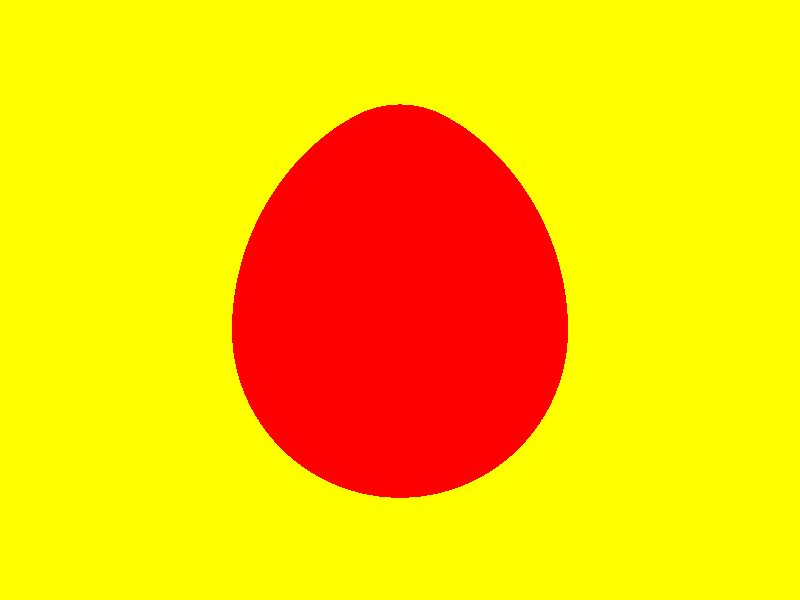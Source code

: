 #include "colors.inc"

light_source {
    <15, 30, 0>, color rgb <1, 1, 1>
}

camera {
    location <0, 10, -10>
    look_at <0, 0, 0>
    angle 45
}

ovus {
    2, 1
    translate <0,1.5,-2>
    pigment{
        color rgb <1,0,0>
    }
}

box {
    <-100,-100,-100>,<100,0,100> 
    pigment{
        color rgb <1,1,0>
    }
}